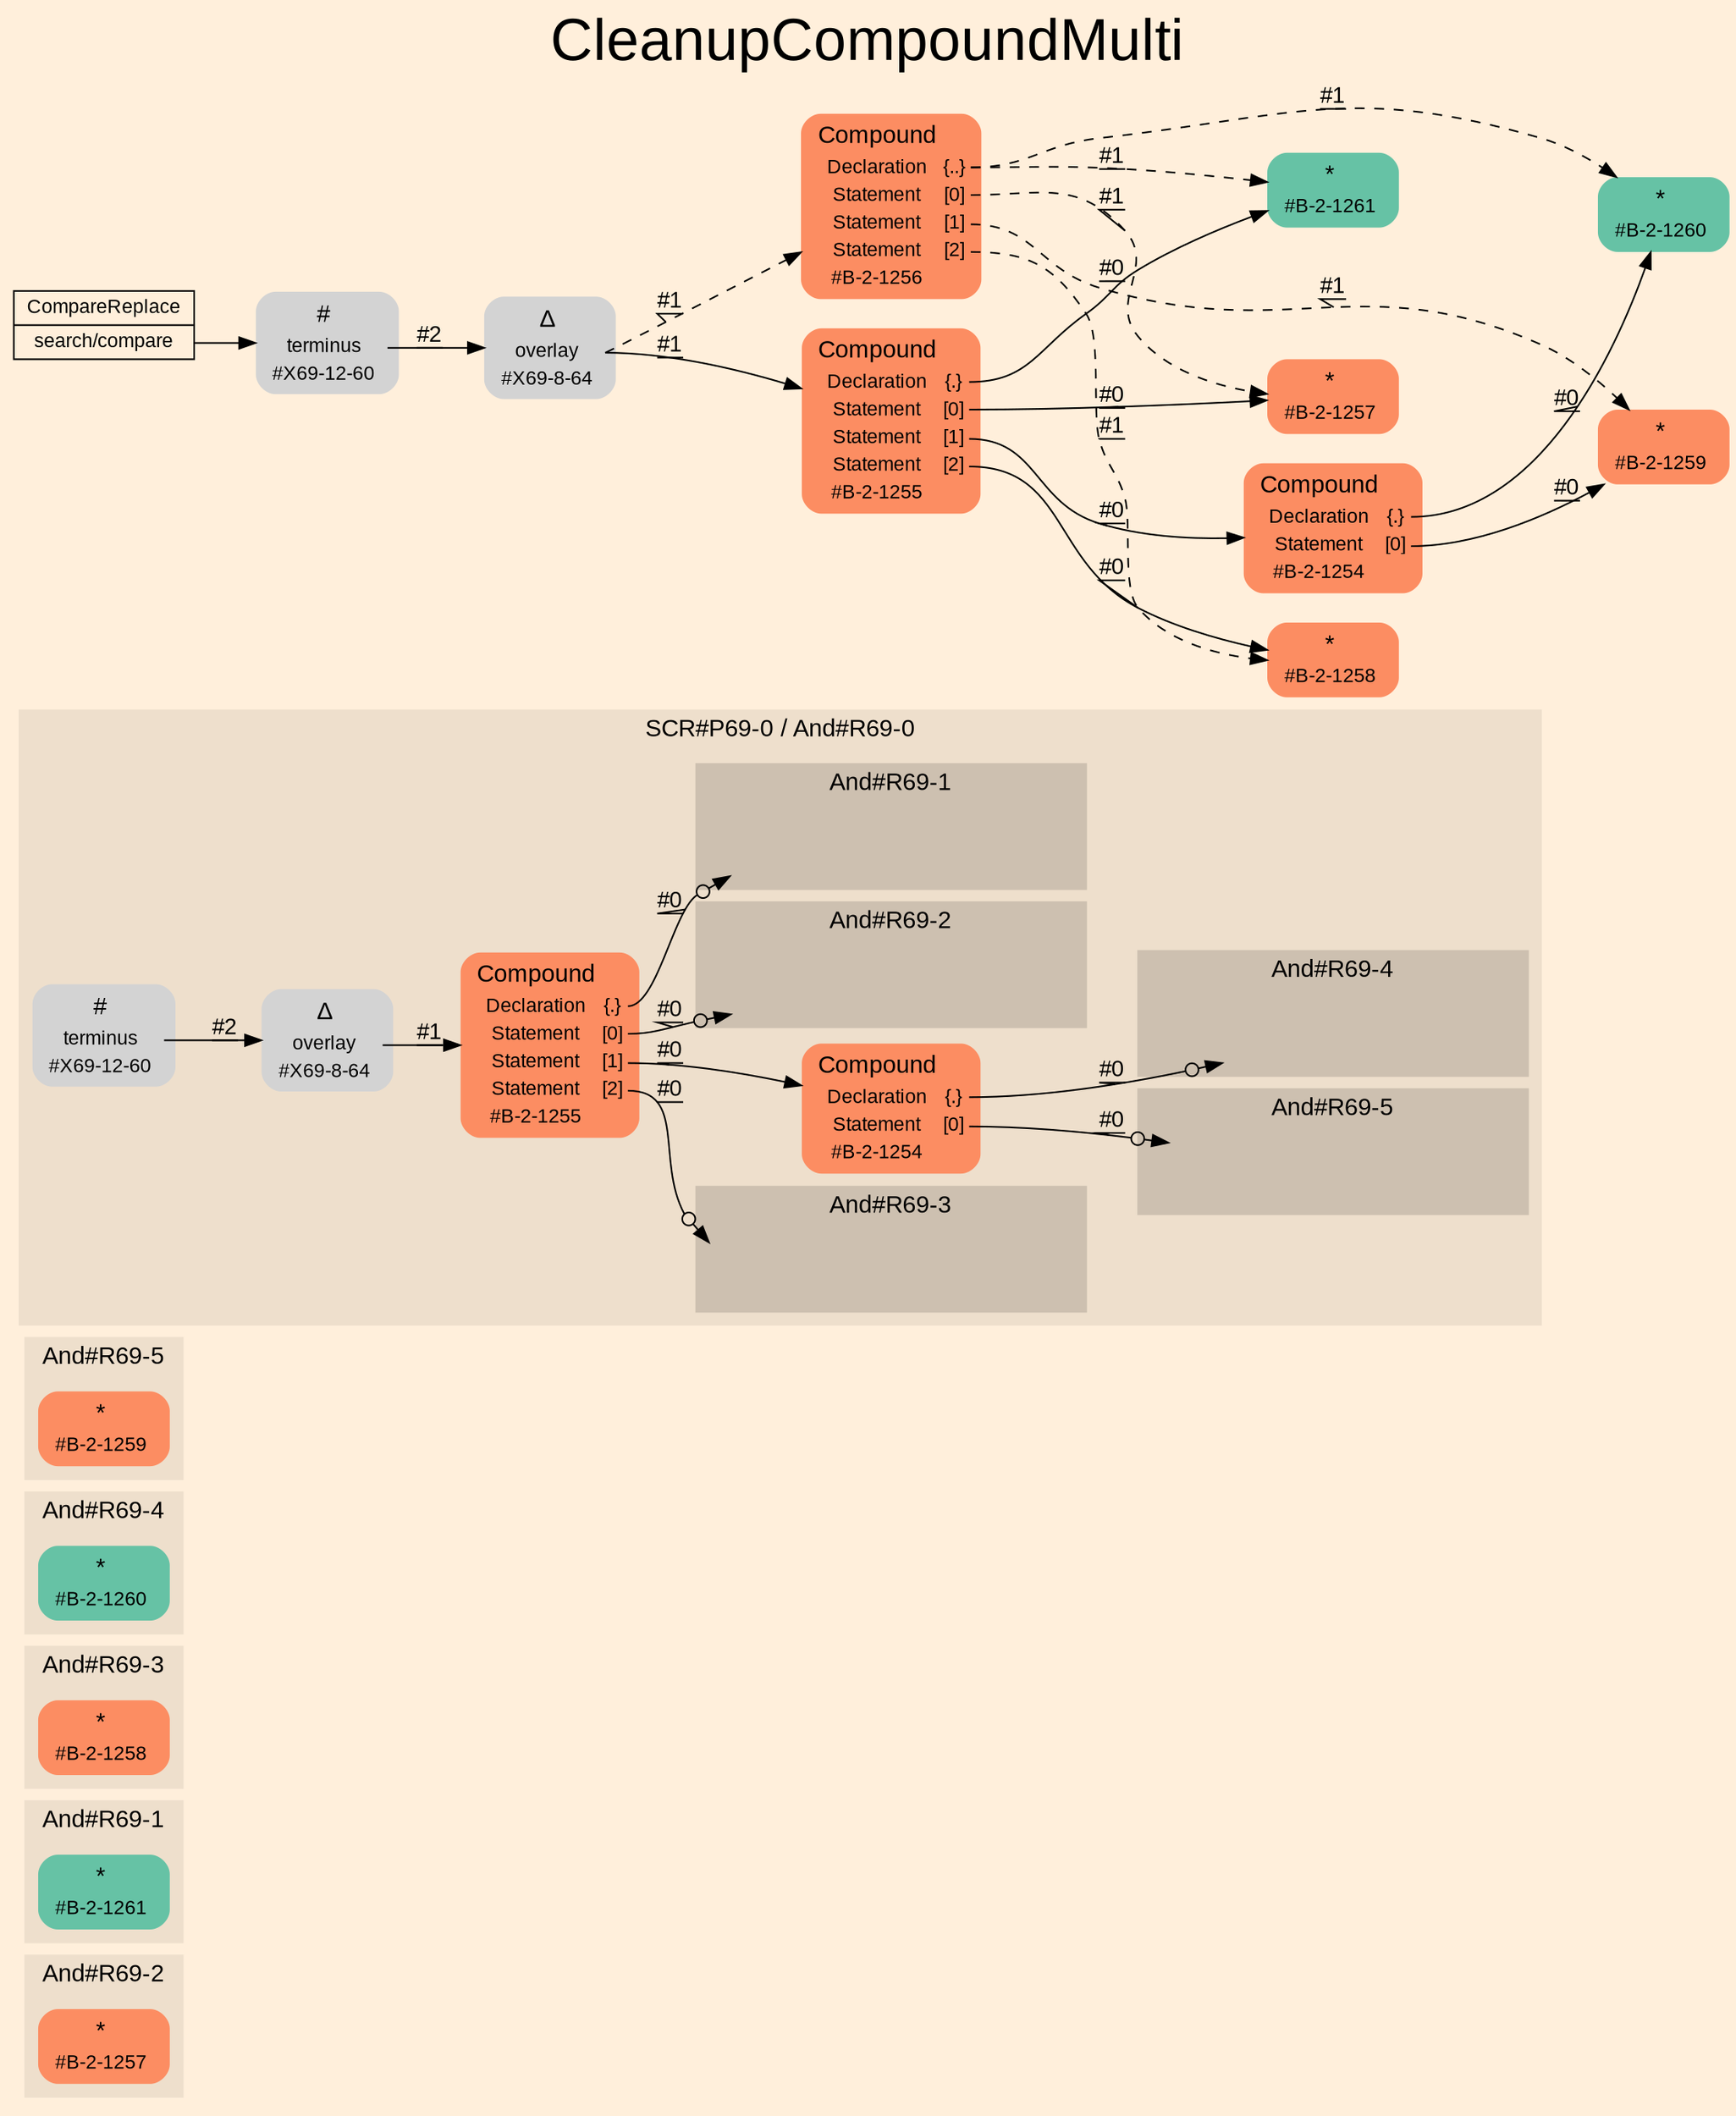 digraph "CleanupCompoundMulti" {
label = "CleanupCompoundMulti"
labelloc = t
fontsize = "36"
graph [
    rankdir = "LR"
    ranksep = 0.3
    bgcolor = antiquewhite1
    color = black
    fontcolor = black
    fontname = "Arial"
];
node [
    fontname = "Arial"
];
edge [
    fontname = "Arial"
];

// -------------------- figure And#R69-2 --------------------
// -------- region And#R69-2 ----------
subgraph "clusterAnd#R69-2" {
    label = "And#R69-2"
    style = "filled"
    color = antiquewhite2
    fontsize = "15"
    "And#R69-2/#B-2-1257" [
        // -------- block And#R69-2/#B-2-1257 ----------
        shape = "plaintext"
        fillcolor = "/set28/2"
        label = <<TABLE BORDER="0" CELLBORDER="0" CELLSPACING="0">
         <TR><TD><FONT POINT-SIZE="15.0">*</FONT></TD><TD></TD></TR>
         <TR><TD>#B-2-1257</TD><TD PORT="port0"></TD></TR>
        </TABLE>>
        style = "rounded,filled"
        fontsize = "12"
    ];
    
}


// -------------------- figure And#R69-1 --------------------
// -------- region And#R69-1 ----------
subgraph "clusterAnd#R69-1" {
    label = "And#R69-1"
    style = "filled"
    color = antiquewhite2
    fontsize = "15"
    "And#R69-1/#B-2-1261" [
        // -------- block And#R69-1/#B-2-1261 ----------
        shape = "plaintext"
        fillcolor = "/set28/1"
        label = <<TABLE BORDER="0" CELLBORDER="0" CELLSPACING="0">
         <TR><TD><FONT POINT-SIZE="15.0">*</FONT></TD><TD></TD></TR>
         <TR><TD>#B-2-1261</TD><TD PORT="port0"></TD></TR>
        </TABLE>>
        style = "rounded,filled"
        fontsize = "12"
    ];
    
}


// -------------------- figure And#R69-3 --------------------
// -------- region And#R69-3 ----------
subgraph "clusterAnd#R69-3" {
    label = "And#R69-3"
    style = "filled"
    color = antiquewhite2
    fontsize = "15"
    "And#R69-3/#B-2-1258" [
        // -------- block And#R69-3/#B-2-1258 ----------
        shape = "plaintext"
        fillcolor = "/set28/2"
        label = <<TABLE BORDER="0" CELLBORDER="0" CELLSPACING="0">
         <TR><TD><FONT POINT-SIZE="15.0">*</FONT></TD><TD></TD></TR>
         <TR><TD>#B-2-1258</TD><TD PORT="port0"></TD></TR>
        </TABLE>>
        style = "rounded,filled"
        fontsize = "12"
    ];
    
}


// -------------------- figure And#R69-4 --------------------
// -------- region And#R69-4 ----------
subgraph "clusterAnd#R69-4" {
    label = "And#R69-4"
    style = "filled"
    color = antiquewhite2
    fontsize = "15"
    "And#R69-4/#B-2-1260" [
        // -------- block And#R69-4/#B-2-1260 ----------
        shape = "plaintext"
        fillcolor = "/set28/1"
        label = <<TABLE BORDER="0" CELLBORDER="0" CELLSPACING="0">
         <TR><TD><FONT POINT-SIZE="15.0">*</FONT></TD><TD></TD></TR>
         <TR><TD>#B-2-1260</TD><TD PORT="port0"></TD></TR>
        </TABLE>>
        style = "rounded,filled"
        fontsize = "12"
    ];
    
}


// -------------------- figure And#R69-5 --------------------
// -------- region And#R69-5 ----------
subgraph "clusterAnd#R69-5" {
    label = "And#R69-5"
    style = "filled"
    color = antiquewhite2
    fontsize = "15"
    "And#R69-5/#B-2-1259" [
        // -------- block And#R69-5/#B-2-1259 ----------
        shape = "plaintext"
        fillcolor = "/set28/2"
        label = <<TABLE BORDER="0" CELLBORDER="0" CELLSPACING="0">
         <TR><TD><FONT POINT-SIZE="15.0">*</FONT></TD><TD></TD></TR>
         <TR><TD>#B-2-1259</TD><TD PORT="port0"></TD></TR>
        </TABLE>>
        style = "rounded,filled"
        fontsize = "12"
    ];
    
}


// -------------------- figure And#R69-0 --------------------
// -------- region And#R69-0 ----------
subgraph "clusterAnd#R69-0" {
    label = "SCR#P69-0 / And#R69-0"
    style = "filled"
    color = antiquewhite2
    fontsize = "15"
    "And#R69-0/#X69-12-60" [
        // -------- block And#R69-0/#X69-12-60 ----------
        shape = "plaintext"
        label = <<TABLE BORDER="0" CELLBORDER="0" CELLSPACING="0">
         <TR><TD><FONT POINT-SIZE="15.0">#</FONT></TD><TD></TD></TR>
         <TR><TD>terminus</TD><TD PORT="port0"></TD></TR>
         <TR><TD>#X69-12-60</TD><TD PORT="port1"></TD></TR>
        </TABLE>>
        style = "rounded,filled"
        fontsize = "12"
    ];
    
    "And#R69-0/#B-2-1255" [
        // -------- block And#R69-0/#B-2-1255 ----------
        shape = "plaintext"
        fillcolor = "/set28/2"
        label = <<TABLE BORDER="0" CELLBORDER="0" CELLSPACING="0">
         <TR><TD><FONT POINT-SIZE="15.0">Compound</FONT></TD><TD></TD></TR>
         <TR><TD>Declaration</TD><TD PORT="port0">{.}</TD></TR>
         <TR><TD>Statement</TD><TD PORT="port1">[0]</TD></TR>
         <TR><TD>Statement</TD><TD PORT="port2">[1]</TD></TR>
         <TR><TD>Statement</TD><TD PORT="port3">[2]</TD></TR>
         <TR><TD>#B-2-1255</TD><TD PORT="port4"></TD></TR>
        </TABLE>>
        style = "rounded,filled"
        fontsize = "12"
    ];
    
    "And#R69-0/#X69-8-64" [
        // -------- block And#R69-0/#X69-8-64 ----------
        shape = "plaintext"
        label = <<TABLE BORDER="0" CELLBORDER="0" CELLSPACING="0">
         <TR><TD><FONT POINT-SIZE="15.0">Δ</FONT></TD><TD></TD></TR>
         <TR><TD>overlay</TD><TD PORT="port0"></TD></TR>
         <TR><TD>#X69-8-64</TD><TD PORT="port1"></TD></TR>
        </TABLE>>
        style = "rounded,filled"
        fontsize = "12"
    ];
    
    "And#R69-0/#B-2-1254" [
        // -------- block And#R69-0/#B-2-1254 ----------
        shape = "plaintext"
        fillcolor = "/set28/2"
        label = <<TABLE BORDER="0" CELLBORDER="0" CELLSPACING="0">
         <TR><TD><FONT POINT-SIZE="15.0">Compound</FONT></TD><TD></TD></TR>
         <TR><TD>Declaration</TD><TD PORT="port0">{.}</TD></TR>
         <TR><TD>Statement</TD><TD PORT="port1">[0]</TD></TR>
         <TR><TD>#B-2-1254</TD><TD PORT="port2"></TD></TR>
        </TABLE>>
        style = "rounded,filled"
        fontsize = "12"
    ];
    
    // -------- region And#R69-0/And#R69-1 ----------
    subgraph "clusterAnd#R69-0/And#R69-1" {
        label = "And#R69-1"
        style = "filled"
        color = antiquewhite3
        fontsize = "15"
        "And#R69-0/And#R69-1/#B-2-1261" [
            // -------- block And#R69-0/And#R69-1/#B-2-1261 ----------
            shape = none
            fillcolor = "/set28/1"
            style = "invisible"
        ];
        
    }
    
    // -------- region And#R69-0/And#R69-2 ----------
    subgraph "clusterAnd#R69-0/And#R69-2" {
        label = "And#R69-2"
        style = "filled"
        color = antiquewhite3
        fontsize = "15"
        "And#R69-0/And#R69-2/#B-2-1257" [
            // -------- block And#R69-0/And#R69-2/#B-2-1257 ----------
            shape = none
            fillcolor = "/set28/2"
            style = "invisible"
        ];
        
    }
    
    // -------- region And#R69-0/And#R69-3 ----------
    subgraph "clusterAnd#R69-0/And#R69-3" {
        label = "And#R69-3"
        style = "filled"
        color = antiquewhite3
        fontsize = "15"
        "And#R69-0/And#R69-3/#B-2-1258" [
            // -------- block And#R69-0/And#R69-3/#B-2-1258 ----------
            shape = none
            fillcolor = "/set28/2"
            style = "invisible"
        ];
        
    }
    
    // -------- region And#R69-0/And#R69-4 ----------
    subgraph "clusterAnd#R69-0/And#R69-4" {
        label = "And#R69-4"
        style = "filled"
        color = antiquewhite3
        fontsize = "15"
        "And#R69-0/And#R69-4/#B-2-1260" [
            // -------- block And#R69-0/And#R69-4/#B-2-1260 ----------
            shape = none
            fillcolor = "/set28/1"
            style = "invisible"
        ];
        
    }
    
    // -------- region And#R69-0/And#R69-5 ----------
    subgraph "clusterAnd#R69-0/And#R69-5" {
        label = "And#R69-5"
        style = "filled"
        color = antiquewhite3
        fontsize = "15"
        "And#R69-0/And#R69-5/#B-2-1259" [
            // -------- block And#R69-0/And#R69-5/#B-2-1259 ----------
            shape = none
            fillcolor = "/set28/2"
            style = "invisible"
        ];
        
    }
    
}

"And#R69-0/#X69-12-60":port0 -> "And#R69-0/#X69-8-64" [
    label = "#2"
    decorate = true
    color = black
    fontcolor = black
];

"And#R69-0/#B-2-1255":port0 -> "And#R69-0/And#R69-1/#B-2-1261" [
    arrowhead="normalnoneodot"
    label = "#0"
    decorate = true
    color = black
    fontcolor = black
];

"And#R69-0/#B-2-1255":port1 -> "And#R69-0/And#R69-2/#B-2-1257" [
    arrowhead="normalnoneodot"
    label = "#0"
    decorate = true
    color = black
    fontcolor = black
];

"And#R69-0/#B-2-1255":port2 -> "And#R69-0/#B-2-1254" [
    label = "#0"
    decorate = true
    color = black
    fontcolor = black
];

"And#R69-0/#B-2-1255":port3 -> "And#R69-0/And#R69-3/#B-2-1258" [
    arrowhead="normalnoneodot"
    label = "#0"
    decorate = true
    color = black
    fontcolor = black
];

"And#R69-0/#X69-8-64":port0 -> "And#R69-0/#B-2-1255" [
    label = "#1"
    decorate = true
    color = black
    fontcolor = black
];

"And#R69-0/#B-2-1254":port0 -> "And#R69-0/And#R69-4/#B-2-1260" [
    arrowhead="normalnoneodot"
    label = "#0"
    decorate = true
    color = black
    fontcolor = black
];

"And#R69-0/#B-2-1254":port1 -> "And#R69-0/And#R69-5/#B-2-1259" [
    arrowhead="normalnoneodot"
    label = "#0"
    decorate = true
    color = black
    fontcolor = black
];


// -------------------- transformation figure --------------------
"CR#X69-10-69" [
    // -------- block CR#X69-10-69 ----------
    shape = "record"
    fillcolor = antiquewhite1
    label = "<fixed> CompareReplace | <port0> search/compare"
    style = "filled"
    fontsize = "12"
    color = black
    fontcolor = black
];

"#X69-12-60" [
    // -------- block #X69-12-60 ----------
    shape = "plaintext"
    label = <<TABLE BORDER="0" CELLBORDER="0" CELLSPACING="0">
     <TR><TD><FONT POINT-SIZE="15.0">#</FONT></TD><TD></TD></TR>
     <TR><TD>terminus</TD><TD PORT="port0"></TD></TR>
     <TR><TD>#X69-12-60</TD><TD PORT="port1"></TD></TR>
    </TABLE>>
    style = "rounded,filled"
    fontsize = "12"
];

"#X69-8-64" [
    // -------- block #X69-8-64 ----------
    shape = "plaintext"
    label = <<TABLE BORDER="0" CELLBORDER="0" CELLSPACING="0">
     <TR><TD><FONT POINT-SIZE="15.0">Δ</FONT></TD><TD></TD></TR>
     <TR><TD>overlay</TD><TD PORT="port0"></TD></TR>
     <TR><TD>#X69-8-64</TD><TD PORT="port1"></TD></TR>
    </TABLE>>
    style = "rounded,filled"
    fontsize = "12"
];

"#B-2-1255" [
    // -------- block #B-2-1255 ----------
    shape = "plaintext"
    fillcolor = "/set28/2"
    label = <<TABLE BORDER="0" CELLBORDER="0" CELLSPACING="0">
     <TR><TD><FONT POINT-SIZE="15.0">Compound</FONT></TD><TD></TD></TR>
     <TR><TD>Declaration</TD><TD PORT="port0">{.}</TD></TR>
     <TR><TD>Statement</TD><TD PORT="port1">[0]</TD></TR>
     <TR><TD>Statement</TD><TD PORT="port2">[1]</TD></TR>
     <TR><TD>Statement</TD><TD PORT="port3">[2]</TD></TR>
     <TR><TD>#B-2-1255</TD><TD PORT="port4"></TD></TR>
    </TABLE>>
    style = "rounded,filled"
    fontsize = "12"
];

"#B-2-1261" [
    // -------- block #B-2-1261 ----------
    shape = "plaintext"
    fillcolor = "/set28/1"
    label = <<TABLE BORDER="0" CELLBORDER="0" CELLSPACING="0">
     <TR><TD><FONT POINT-SIZE="15.0">*</FONT></TD><TD></TD></TR>
     <TR><TD>#B-2-1261</TD><TD PORT="port0"></TD></TR>
    </TABLE>>
    style = "rounded,filled"
    fontsize = "12"
];

"#B-2-1257" [
    // -------- block #B-2-1257 ----------
    shape = "plaintext"
    fillcolor = "/set28/2"
    label = <<TABLE BORDER="0" CELLBORDER="0" CELLSPACING="0">
     <TR><TD><FONT POINT-SIZE="15.0">*</FONT></TD><TD></TD></TR>
     <TR><TD>#B-2-1257</TD><TD PORT="port0"></TD></TR>
    </TABLE>>
    style = "rounded,filled"
    fontsize = "12"
];

"#B-2-1254" [
    // -------- block #B-2-1254 ----------
    shape = "plaintext"
    fillcolor = "/set28/2"
    label = <<TABLE BORDER="0" CELLBORDER="0" CELLSPACING="0">
     <TR><TD><FONT POINT-SIZE="15.0">Compound</FONT></TD><TD></TD></TR>
     <TR><TD>Declaration</TD><TD PORT="port0">{.}</TD></TR>
     <TR><TD>Statement</TD><TD PORT="port1">[0]</TD></TR>
     <TR><TD>#B-2-1254</TD><TD PORT="port2"></TD></TR>
    </TABLE>>
    style = "rounded,filled"
    fontsize = "12"
];

"#B-2-1260" [
    // -------- block #B-2-1260 ----------
    shape = "plaintext"
    fillcolor = "/set28/1"
    label = <<TABLE BORDER="0" CELLBORDER="0" CELLSPACING="0">
     <TR><TD><FONT POINT-SIZE="15.0">*</FONT></TD><TD></TD></TR>
     <TR><TD>#B-2-1260</TD><TD PORT="port0"></TD></TR>
    </TABLE>>
    style = "rounded,filled"
    fontsize = "12"
];

"#B-2-1259" [
    // -------- block #B-2-1259 ----------
    shape = "plaintext"
    fillcolor = "/set28/2"
    label = <<TABLE BORDER="0" CELLBORDER="0" CELLSPACING="0">
     <TR><TD><FONT POINT-SIZE="15.0">*</FONT></TD><TD></TD></TR>
     <TR><TD>#B-2-1259</TD><TD PORT="port0"></TD></TR>
    </TABLE>>
    style = "rounded,filled"
    fontsize = "12"
];

"#B-2-1258" [
    // -------- block #B-2-1258 ----------
    shape = "plaintext"
    fillcolor = "/set28/2"
    label = <<TABLE BORDER="0" CELLBORDER="0" CELLSPACING="0">
     <TR><TD><FONT POINT-SIZE="15.0">*</FONT></TD><TD></TD></TR>
     <TR><TD>#B-2-1258</TD><TD PORT="port0"></TD></TR>
    </TABLE>>
    style = "rounded,filled"
    fontsize = "12"
];

"#B-2-1256" [
    // -------- block #B-2-1256 ----------
    shape = "plaintext"
    fillcolor = "/set28/2"
    label = <<TABLE BORDER="0" CELLBORDER="0" CELLSPACING="0">
     <TR><TD><FONT POINT-SIZE="15.0">Compound</FONT></TD><TD></TD></TR>
     <TR><TD>Declaration</TD><TD PORT="port0">{..}</TD></TR>
     <TR><TD>Statement</TD><TD PORT="port1">[0]</TD></TR>
     <TR><TD>Statement</TD><TD PORT="port2">[1]</TD></TR>
     <TR><TD>Statement</TD><TD PORT="port3">[2]</TD></TR>
     <TR><TD>#B-2-1256</TD><TD PORT="port4"></TD></TR>
    </TABLE>>
    style = "rounded,filled"
    fontsize = "12"
];

"CR#X69-10-69":port0 -> "#X69-12-60" [
    label = ""
    decorate = true
    color = black
    fontcolor = black
];

"#X69-12-60":port0 -> "#X69-8-64" [
    label = "#2"
    decorate = true
    color = black
    fontcolor = black
];

"#X69-8-64":port0 -> "#B-2-1255" [
    label = "#1"
    decorate = true
    color = black
    fontcolor = black
];

"#X69-8-64":port0 -> "#B-2-1256" [
    style="dashed"
    label = "#1"
    decorate = true
    color = black
    fontcolor = black
];

"#B-2-1255":port0 -> "#B-2-1261" [
    label = "#0"
    decorate = true
    color = black
    fontcolor = black
];

"#B-2-1255":port1 -> "#B-2-1257" [
    label = "#0"
    decorate = true
    color = black
    fontcolor = black
];

"#B-2-1255":port2 -> "#B-2-1254" [
    label = "#0"
    decorate = true
    color = black
    fontcolor = black
];

"#B-2-1255":port3 -> "#B-2-1258" [
    label = "#0"
    decorate = true
    color = black
    fontcolor = black
];

"#B-2-1254":port0 -> "#B-2-1260" [
    label = "#0"
    decorate = true
    color = black
    fontcolor = black
];

"#B-2-1254":port1 -> "#B-2-1259" [
    label = "#0"
    decorate = true
    color = black
    fontcolor = black
];

"#B-2-1256":port0 -> "#B-2-1260" [
    style="dashed"
    label = "#1"
    decorate = true
    color = black
    fontcolor = black
];

"#B-2-1256":port0 -> "#B-2-1261" [
    style="dashed"
    label = "#1"
    decorate = true
    color = black
    fontcolor = black
];

"#B-2-1256":port1 -> "#B-2-1257" [
    style="dashed"
    label = "#1"
    decorate = true
    color = black
    fontcolor = black
];

"#B-2-1256":port2 -> "#B-2-1259" [
    style="dashed"
    label = "#1"
    decorate = true
    color = black
    fontcolor = black
];

"#B-2-1256":port3 -> "#B-2-1258" [
    style="dashed"
    label = "#1"
    decorate = true
    color = black
    fontcolor = black
];


}
